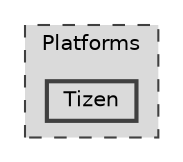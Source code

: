 digraph "Platforms/Tizen"
{
 // LATEX_PDF_SIZE
  bgcolor="transparent";
  edge [fontname=Helvetica,fontsize=10,labelfontname=Helvetica,labelfontsize=10];
  node [fontname=Helvetica,fontsize=10,shape=box,height=0.2,width=0.4];
  compound=true
  subgraph clusterdir_9195ec9876d1a0109e971c171bae0f6f {
    graph [ bgcolor="#dadada", pencolor="grey25", label="Platforms", fontname=Helvetica,fontsize=10 style="filled,dashed", URL="dir_9195ec9876d1a0109e971c171bae0f6f.html",tooltip=""]
  dir_cd8a7ca0c18c22cd753682ce0a77829e [label="Tizen", fillcolor="#dadada", color="grey25", style="filled,bold", URL="dir_cd8a7ca0c18c22cd753682ce0a77829e.html",tooltip=""];
  }
}
